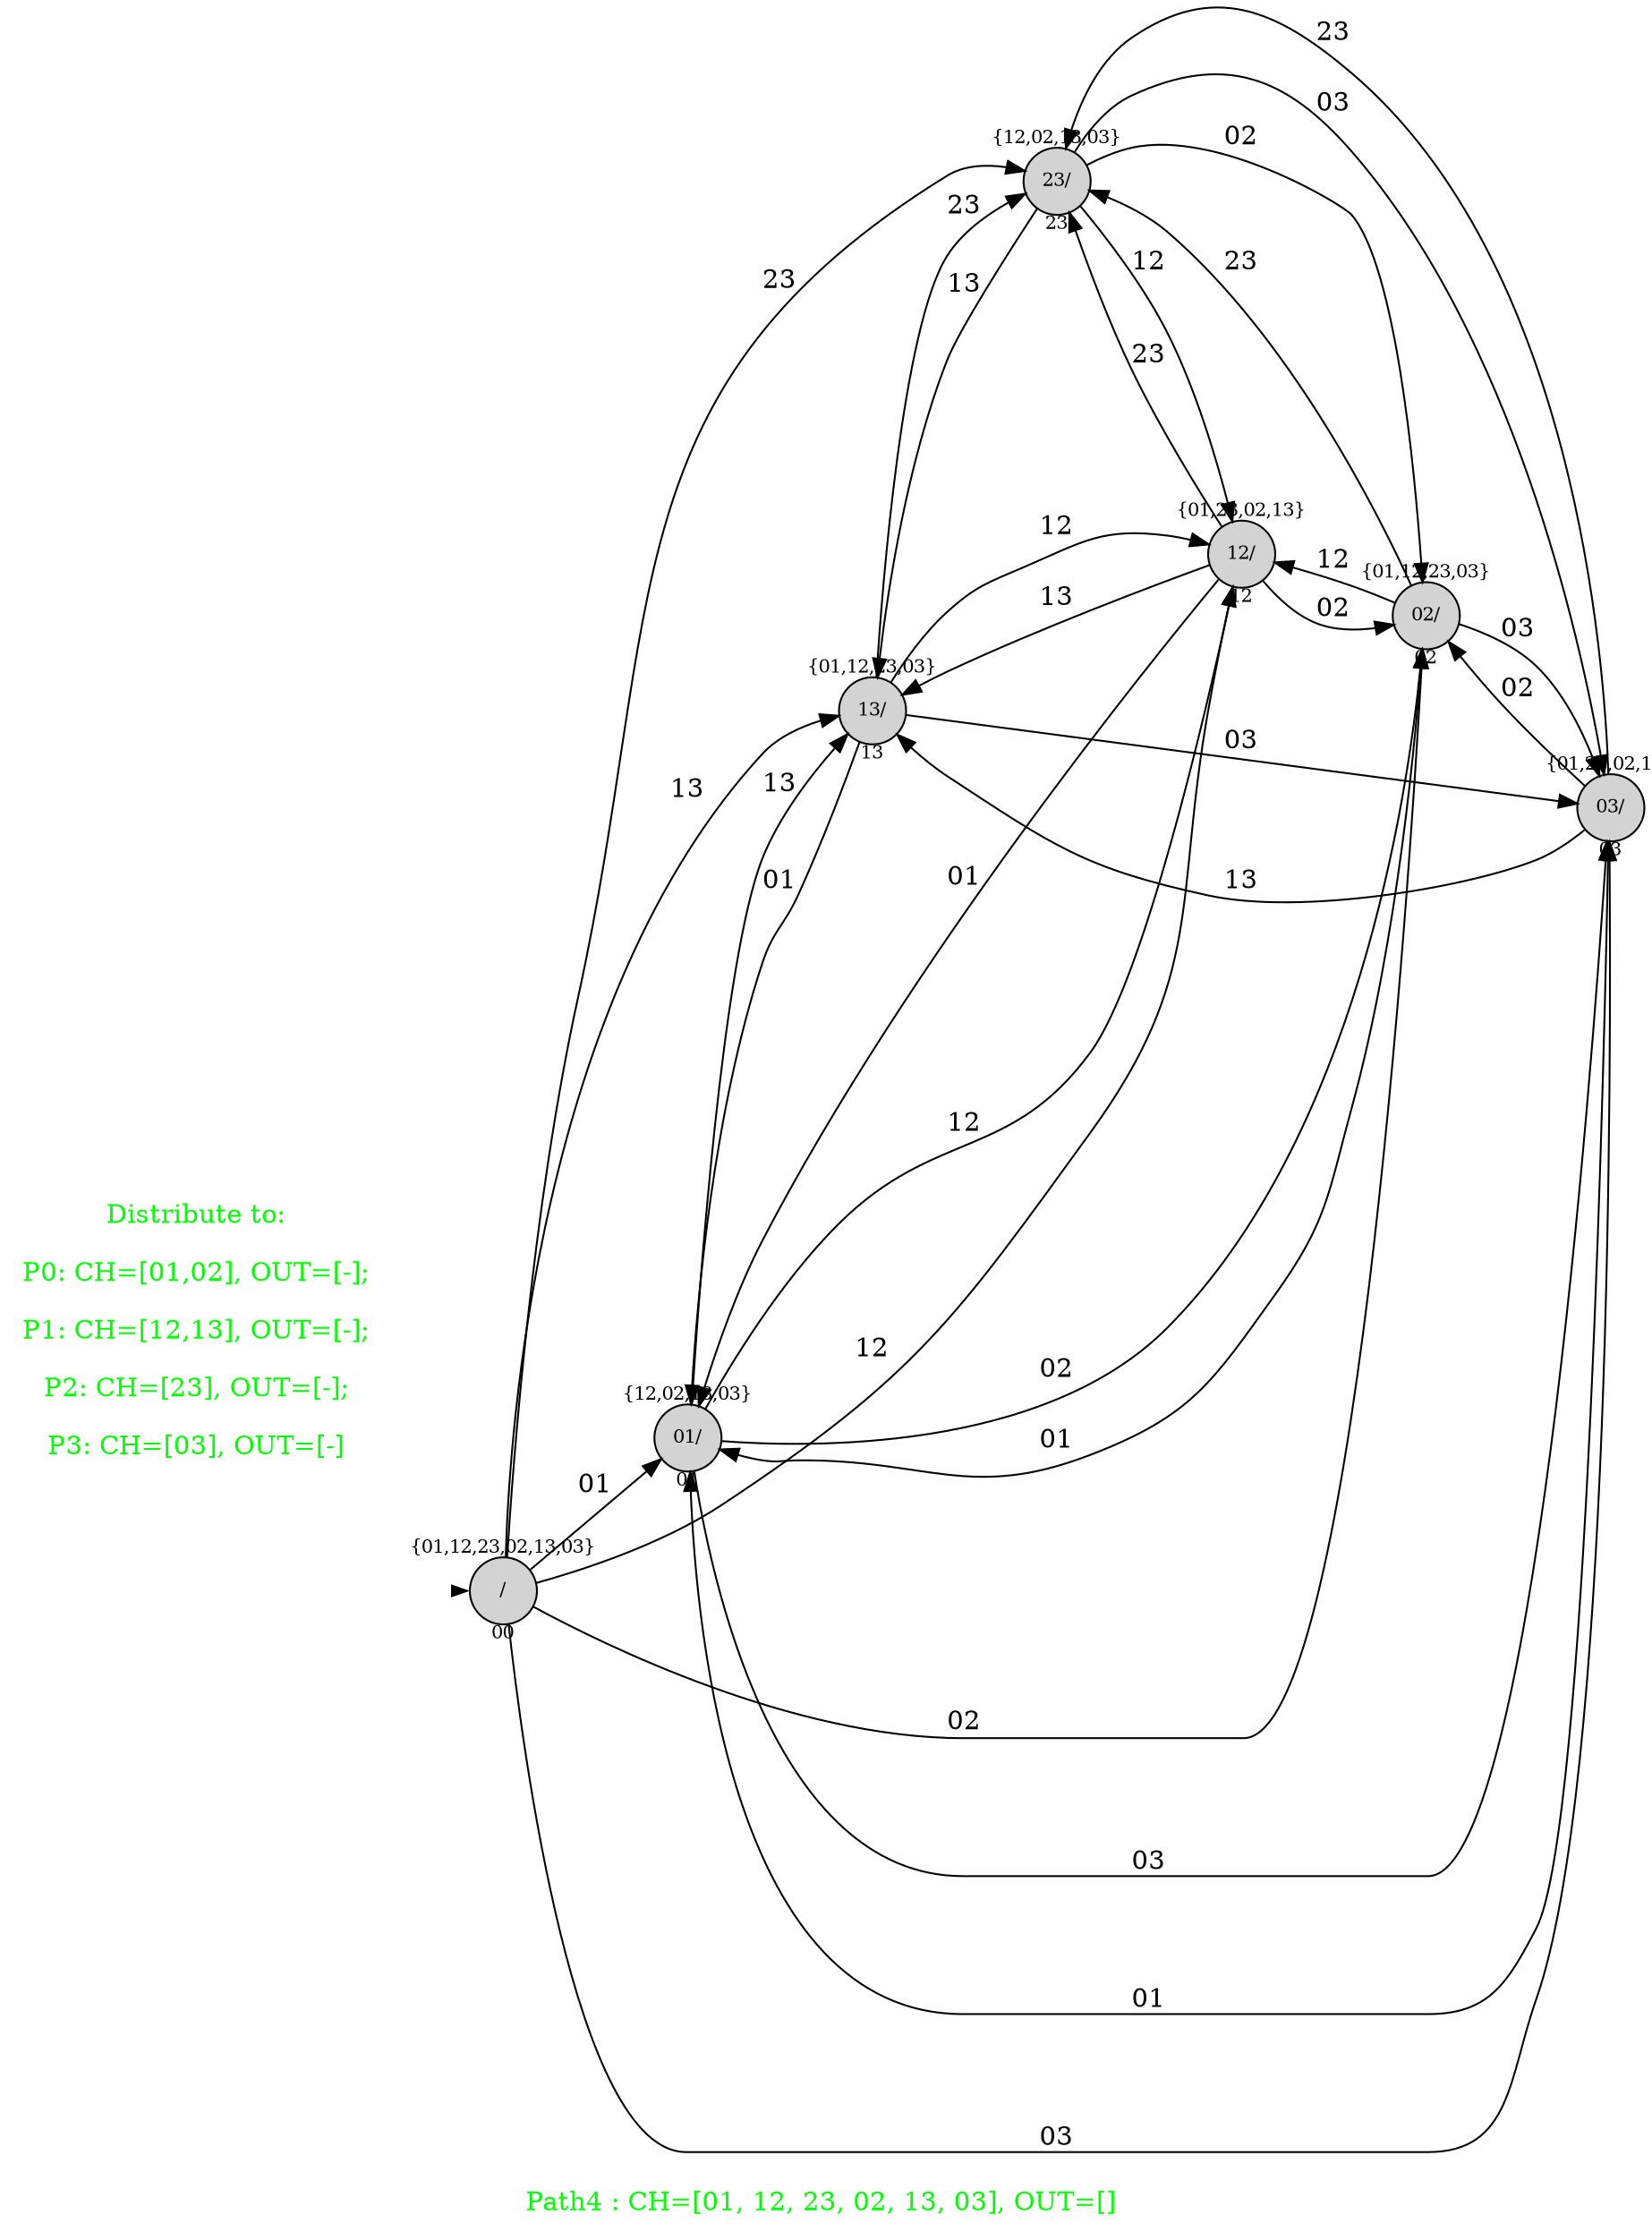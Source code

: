 digraph G {
graph [fontcolor="green",fontsize=14,rankdir=LR,ranksep=0.6,nodesep=0.5,label="
Path4 : CH=[01, 12, 23, 02, 13, 03], OUT=[] "];

node[shape=circle, style=filled, fixedsize=true, fontsize=10];

init [shape=point,style=invis];
spec [fontcolor="green",fontsize=14,peripheries=0,shape=square,fixedsize=false,style="",label="Distribute to:

P0: CH=[01,02], OUT=[-];

P1: CH=[12,13], OUT=[-];

P2: CH=[23], OUT=[-];

P3: CH=[03], OUT=[-]"];
	01[label="{12,02,13,03}

01/

01"];

	13[label="{01,12,23,03}

13/

13"];

	02[label="{01,12,23,03}

02/

02"];

	03[label="{01,23,02,13}

03/

03"];

	00[label="{01,12,23,02,13,03}

/

00"];

	12[label="{01,23,02,13}

12/

12"];

	23[label="{12,02,13,03}

23/

23"];

	 init -> 00[penwidth=0,tooltip="initial state"];

	23 -> 03[label="03"];

	01 -> 12[label="12"];

	03 -> 13[label="13"];

	03 -> 01[label="01"];

	03 -> 02[label="02"];

	00 -> 01[label="01"];

	00 -> 02[label="02"];

	12 -> 13[label="13"];

	12 -> 01[label="01"];

	12 -> 02[label="02"];

	01 -> 03[label="03"];

	23 -> 13[label="13"];

	13 -> 12[label="12"];

	01 -> 02[label="02"];

	03 -> 23[label="23"];

	12 -> 23[label="23"];

	23 -> 02[label="02"];

	13 -> 23[label="23"];

	02 -> 01[label="01"];

	02 -> 23[label="23"];

	00 -> 13[label="13"];

	00 -> 12[label="12"];

	02 -> 12[label="12"];

	13 -> 03[label="03"];

	00 -> 03[label="03"];

	23 -> 12[label="12"];

	02 -> 03[label="03"];

	13 -> 01[label="01"];

	00 -> 23[label="23"];

	01 -> 13[label="13"];


}
